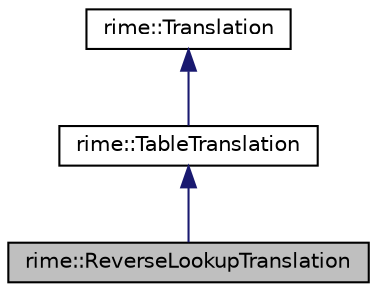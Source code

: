 digraph "rime::ReverseLookupTranslation"
{
  edge [fontname="Helvetica",fontsize="10",labelfontname="Helvetica",labelfontsize="10"];
  node [fontname="Helvetica",fontsize="10",shape=record];
  Node1 [label="rime::ReverseLookupTranslation",height=0.2,width=0.4,color="black", fillcolor="grey75", style="filled" fontcolor="black"];
  Node2 -> Node1 [dir="back",color="midnightblue",fontsize="10",style="solid",fontname="Helvetica"];
  Node2 [label="rime::TableTranslation",height=0.2,width=0.4,color="black", fillcolor="white", style="filled",URL="$a00210.html"];
  Node3 -> Node2 [dir="back",color="midnightblue",fontsize="10",style="solid",fontname="Helvetica"];
  Node3 [label="rime::Translation",height=0.2,width=0.4,color="black", fillcolor="white", style="filled",URL="$a00219.html"];
}

